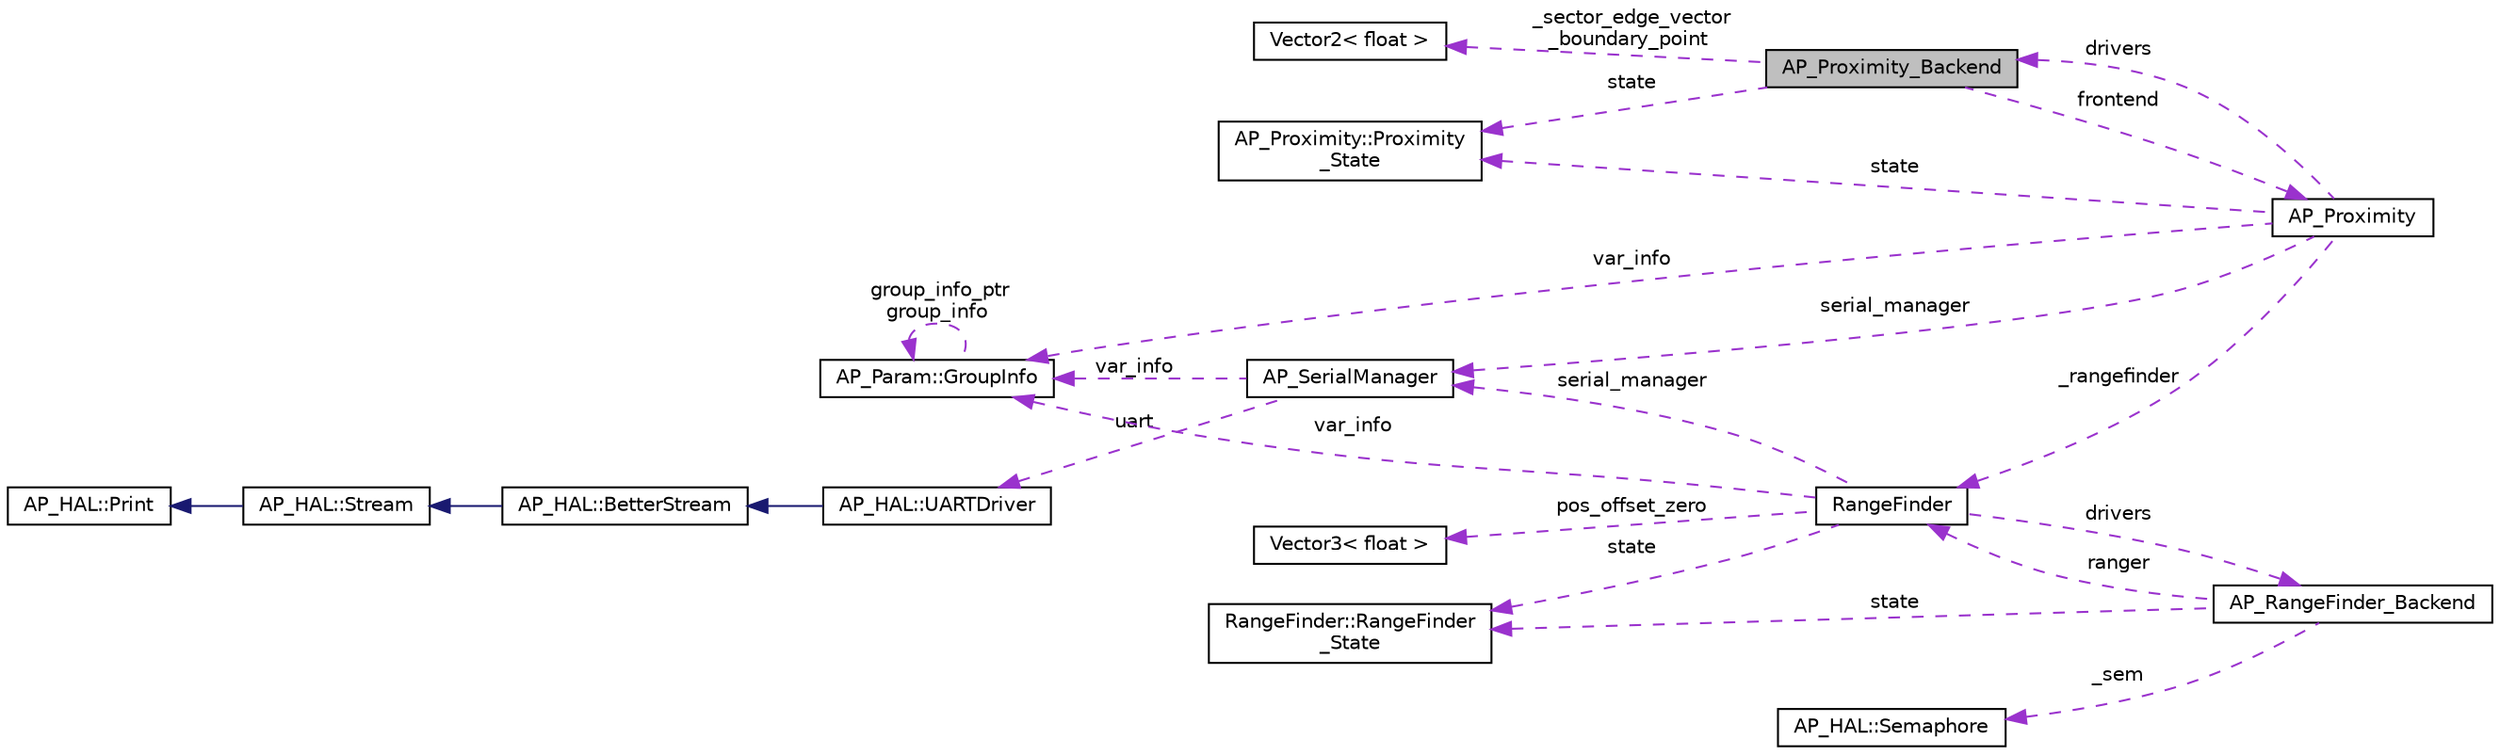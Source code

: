 digraph "AP_Proximity_Backend"
{
 // INTERACTIVE_SVG=YES
  edge [fontname="Helvetica",fontsize="10",labelfontname="Helvetica",labelfontsize="10"];
  node [fontname="Helvetica",fontsize="10",shape=record];
  rankdir="LR";
  Node1 [label="AP_Proximity_Backend",height=0.2,width=0.4,color="black", fillcolor="grey75", style="filled", fontcolor="black"];
  Node2 -> Node1 [dir="back",color="darkorchid3",fontsize="10",style="dashed",label=" state" ,fontname="Helvetica"];
  Node2 [label="AP_Proximity::Proximity\l_State",height=0.2,width=0.4,color="black", fillcolor="white", style="filled",URL="$structAP__Proximity_1_1Proximity__State.html"];
  Node3 -> Node1 [dir="back",color="darkorchid3",fontsize="10",style="dashed",label=" _sector_edge_vector\n_boundary_point" ,fontname="Helvetica"];
  Node3 [label="Vector2\< float \>",height=0.2,width=0.4,color="black", fillcolor="white", style="filled",URL="$structVector2.html"];
  Node4 -> Node1 [dir="back",color="darkorchid3",fontsize="10",style="dashed",label=" frontend" ,fontname="Helvetica"];
  Node4 [label="AP_Proximity",height=0.2,width=0.4,color="black", fillcolor="white", style="filled",URL="$classAP__Proximity.html"];
  Node5 -> Node4 [dir="back",color="darkorchid3",fontsize="10",style="dashed",label=" serial_manager" ,fontname="Helvetica"];
  Node5 [label="AP_SerialManager",height=0.2,width=0.4,color="black", fillcolor="white", style="filled",URL="$classAP__SerialManager.html"];
  Node6 -> Node5 [dir="back",color="darkorchid3",fontsize="10",style="dashed",label=" uart" ,fontname="Helvetica"];
  Node6 [label="AP_HAL::UARTDriver",height=0.2,width=0.4,color="black", fillcolor="white", style="filled",URL="$classAP__HAL_1_1UARTDriver.html"];
  Node7 -> Node6 [dir="back",color="midnightblue",fontsize="10",style="solid",fontname="Helvetica"];
  Node7 [label="AP_HAL::BetterStream",height=0.2,width=0.4,color="black", fillcolor="white", style="filled",URL="$classAP__HAL_1_1BetterStream.html"];
  Node8 -> Node7 [dir="back",color="midnightblue",fontsize="10",style="solid",fontname="Helvetica"];
  Node8 [label="AP_HAL::Stream",height=0.2,width=0.4,color="black", fillcolor="white", style="filled",URL="$classAP__HAL_1_1Stream.html"];
  Node9 -> Node8 [dir="back",color="midnightblue",fontsize="10",style="solid",fontname="Helvetica"];
  Node9 [label="AP_HAL::Print",height=0.2,width=0.4,color="black", fillcolor="white", style="filled",URL="$classAP__HAL_1_1Print.html"];
  Node10 -> Node5 [dir="back",color="darkorchid3",fontsize="10",style="dashed",label=" var_info" ,fontname="Helvetica"];
  Node10 [label="AP_Param::GroupInfo",height=0.2,width=0.4,color="black", fillcolor="white", style="filled",URL="$structAP__Param_1_1GroupInfo.html"];
  Node10 -> Node10 [dir="back",color="darkorchid3",fontsize="10",style="dashed",label=" group_info_ptr\ngroup_info" ,fontname="Helvetica"];
  Node10 -> Node4 [dir="back",color="darkorchid3",fontsize="10",style="dashed",label=" var_info" ,fontname="Helvetica"];
  Node2 -> Node4 [dir="back",color="darkorchid3",fontsize="10",style="dashed",label=" state" ,fontname="Helvetica"];
  Node11 -> Node4 [dir="back",color="darkorchid3",fontsize="10",style="dashed",label=" _rangefinder" ,fontname="Helvetica"];
  Node11 [label="RangeFinder",height=0.2,width=0.4,color="black", fillcolor="white", style="filled",URL="$classRangeFinder.html"];
  Node5 -> Node11 [dir="back",color="darkorchid3",fontsize="10",style="dashed",label=" serial_manager" ,fontname="Helvetica"];
  Node12 -> Node11 [dir="back",color="darkorchid3",fontsize="10",style="dashed",label=" state" ,fontname="Helvetica"];
  Node12 [label="RangeFinder::RangeFinder\l_State",height=0.2,width=0.4,color="black", fillcolor="white", style="filled",URL="$structRangeFinder_1_1RangeFinder__State.html"];
  Node10 -> Node11 [dir="back",color="darkorchid3",fontsize="10",style="dashed",label=" var_info" ,fontname="Helvetica"];
  Node13 -> Node11 [dir="back",color="darkorchid3",fontsize="10",style="dashed",label=" pos_offset_zero" ,fontname="Helvetica"];
  Node13 [label="Vector3\< float \>",height=0.2,width=0.4,color="black", fillcolor="white", style="filled",URL="$classVector3.html"];
  Node14 -> Node11 [dir="back",color="darkorchid3",fontsize="10",style="dashed",label=" drivers" ,fontname="Helvetica"];
  Node14 [label="AP_RangeFinder_Backend",height=0.2,width=0.4,color="black", fillcolor="white", style="filled",URL="$classAP__RangeFinder__Backend.html"];
  Node12 -> Node14 [dir="back",color="darkorchid3",fontsize="10",style="dashed",label=" state" ,fontname="Helvetica"];
  Node15 -> Node14 [dir="back",color="darkorchid3",fontsize="10",style="dashed",label=" _sem" ,fontname="Helvetica"];
  Node15 [label="AP_HAL::Semaphore",height=0.2,width=0.4,color="black", fillcolor="white", style="filled",URL="$classAP__HAL_1_1Semaphore.html"];
  Node11 -> Node14 [dir="back",color="darkorchid3",fontsize="10",style="dashed",label=" ranger" ,fontname="Helvetica"];
  Node1 -> Node4 [dir="back",color="darkorchid3",fontsize="10",style="dashed",label=" drivers" ,fontname="Helvetica"];
}
